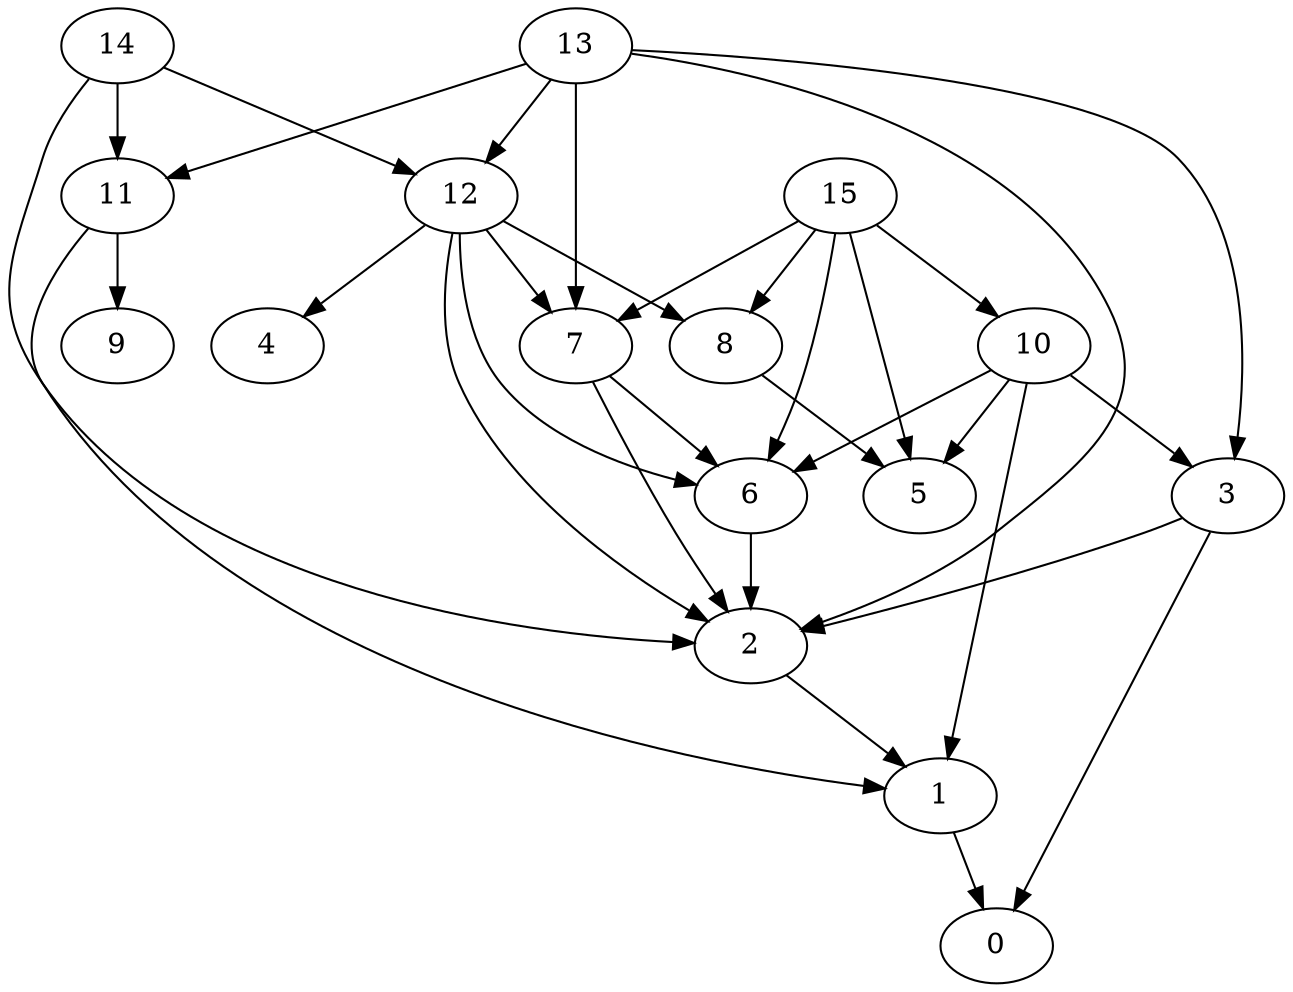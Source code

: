 digraph "Random_Nodes_16_Density_2.00_CCR_9.98_WeightType_Random" {
	graph ["Duplicate states"=0,
		GraphType=Random,
		"Max states in OPEN"=0,
		Modes="120000ms; topo-ordered tasks, ; Pruning: task equivalence, fixed order ready list, ; F-value: ; Optimisation: best schedule length (\
SL) optimisation on equal, ",
		NumberOfTasks=16,
		"Pruned using list schedule length"=4106,
		"States removed from OPEN"=0,
		TargetSystem="Homogeneous-2",
		"Time to schedule (ms)"=279,
		"Total idle time"=41,
		"Total schedule length"=66,
		"Total sequential time"=90,
		"Total states created"=10865
	];
	14	["Finish time"=6,
		Processor=0,
		"Start time"=0,
		Weight=6];
	12	["Finish time"=24,
		Processor=0,
		"Start time"=20,
		Weight=4];
	14 -> 12	[Weight=35];
	11	["Finish time"=17,
		Processor=0,
		"Start time"=11,
		Weight=6];
	14 -> 11	[Weight=18];
	2	["Finish time"=54,
		Processor=0,
		"Start time"=49,
		Weight=5];
	14 -> 2	[Weight=44];
	15	["Finish time"=20,
		Processor=0,
		"Start time"=17,
		Weight=3];
	10	["Finish time"=34,
		Processor=0,
		"Start time"=28,
		Weight=6];
	15 -> 10	[Weight=31];
	7	["Finish time"=28,
		Processor=0,
		"Start time"=24,
		Weight=4];
	15 -> 7	[Weight=13];
	6	["Finish time"=49,
		Processor=0,
		"Start time"=40,
		Weight=9];
	15 -> 6	[Weight=40];
	8	["Finish time"=61,
		Processor=1,
		"Start time"=51,
		Weight=10];
	15 -> 8	[Weight=27];
	5	["Finish time"=65,
		Processor=1,
		"Start time"=61,
		Weight=4];
	15 -> 5	[Weight=40];
	13	["Finish time"=11,
		Processor=0,
		"Start time"=6,
		Weight=5];
	13 -> 12	[Weight=9];
	13 -> 7	[Weight=9];
	3	["Finish time"=40,
		Processor=0,
		"Start time"=34,
		Weight=6];
	13 -> 3	[Weight=31];
	13 -> 11	[Weight=40];
	13 -> 2	[Weight=31];
	12 -> 7	[Weight=27];
	12 -> 6	[Weight=44];
	12 -> 2	[Weight=18];
	12 -> 8	[Weight=27];
	4	["Finish time"=44,
		Processor=1,
		"Start time"=37,
		Weight=7];
	12 -> 4	[Weight=13];
	10 -> 6	[Weight=35];
	10 -> 3	[Weight=44];
	1	["Finish time"=59,
		Processor=0,
		"Start time"=54,
		Weight=5];
	10 -> 1	[Weight=44];
	10 -> 5	[Weight=18];
	7 -> 6	[Weight=13];
	7 -> 2	[Weight=31];
	6 -> 2	[Weight=44];
	3 -> 2	[Weight=9];
	0	["Finish time"=66,
		Processor=0,
		"Start time"=59,
		Weight=7];
	3 -> 0	[Weight=22];
	11 -> 1	[Weight=35];
	9	["Finish time"=47,
		Processor=1,
		"Start time"=44,
		Weight=3];
	11 -> 9	[Weight=27];
	2 -> 1	[Weight=31];
	8 -> 5	[Weight=35];
	1 -> 0	[Weight=13];
}
